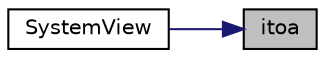 digraph "itoa"
{
 // LATEX_PDF_SIZE
  edge [fontname="Helvetica",fontsize="10",labelfontname="Helvetica",labelfontsize="10"];
  node [fontname="Helvetica",fontsize="10",shape=record];
  rankdir="RL";
  Node1 [label="itoa",height=0.2,width=0.4,color="black", fillcolor="grey75", style="filled", fontcolor="black",tooltip="Converts a signed integer into a string in base10."];
  Node1 -> Node2 [dir="back",color="midnightblue",fontsize="10",style="solid",fontname="Helvetica"];
  Node2 [label="SystemView",height=0.2,width=0.4,color="black", fillcolor="white", style="filled",URL="$k__terminal_8h.html#aa169a6634a28f7b9afb5439b82e8ef27",tooltip="Displays information about the system and allocated processes."];
}
